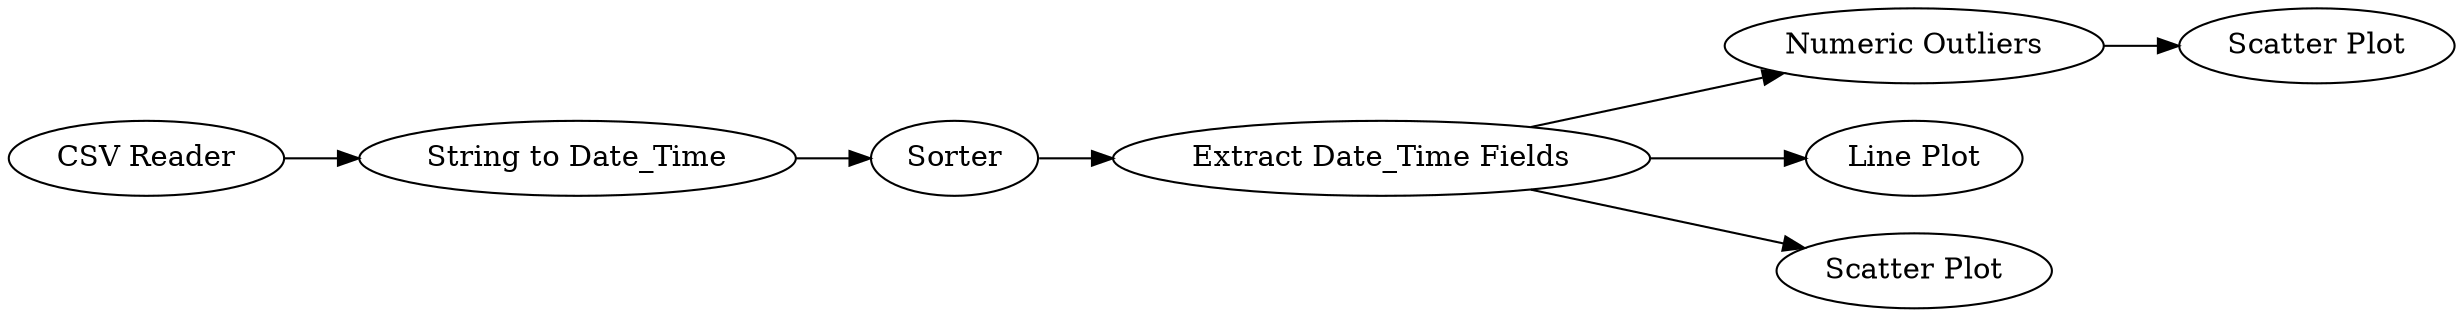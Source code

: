 digraph {
	4 -> 7
	7 -> 8
	4 -> 5
	3 -> 4
	2 -> 3
	4 -> 6
	9 -> 2
	5 [label="Line Plot"]
	7 [label="Numeric Outliers"]
	9 [label="CSV Reader"]
	4 [label="Extract Date_Time Fields"]
	6 [label="Scatter Plot"]
	8 [label="Scatter Plot"]
	3 [label=Sorter]
	2 [label="String to Date_Time"]
	rankdir=LR
}
